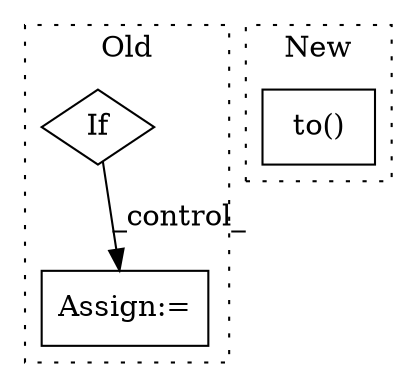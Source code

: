 digraph G {
subgraph cluster0 {
1 [label="If" a="96" s="4764,4804" l="3,14" shape="diamond"];
3 [label="Assign:=" a="68" s="5274" l="4" shape="box"];
label = "Old";
style="dotted";
}
subgraph cluster1 {
2 [label="to()" a="75" s="8971,9005" l="28,1" shape="box"];
label = "New";
style="dotted";
}
1 -> 3 [label="_control_"];
}